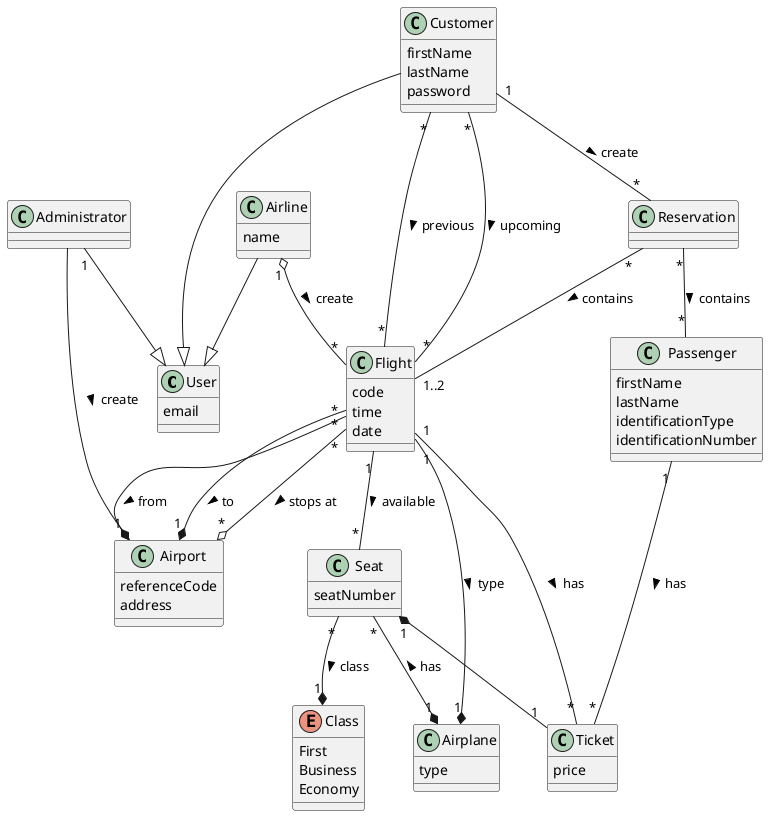 @startuml
'https://plantuml.com/class-diagram

class User{
email
}

class Administrator{
}

class Airline{
name
}

class Customer{
firstName
lastName
password
}

class Passenger{
firstName
lastName
identificationType
identificationNumber
}

Administrator "1" --|> User
Customer --|> User
Airline --|> User

class Airport{
referenceCode
address
}

class Flight{
code
time
date
}

class Airplane{
type
}

class Seat{
seatNumber
}

class Ticket{
price
}

class Reservation {

}


enum Class{
First
Business
Economy
}

Reservation "*" -- "1..2" Flight : contains >
Customer "1" -- "*" Reservation : create >
Reservation "*" -- "*" Passenger : contains >

Airline "1" o-- "*" Flight : create >

Seat "1" *-- "1" Ticket
Flight "1" --* "1" Airplane : type >
Flight "1" -- "*" Ticket : has >

Passenger "1" --- "*" Ticket : has >

Flight "*" --* "1" Airport : from >
Flight "*" --* "1" Airport : to >
Flight "*" --o "*" Airport : stops at >
Flight "1" -- "*" Seat : available >

Administrator -- Airport : create >

Customer "*" -- "*" Flight : previous >
Customer "*" -- "*" Flight : upcoming >

Seat "*" --* "1" Class : class >
Seat "*" --* "1" Airplane : has <



@enduml